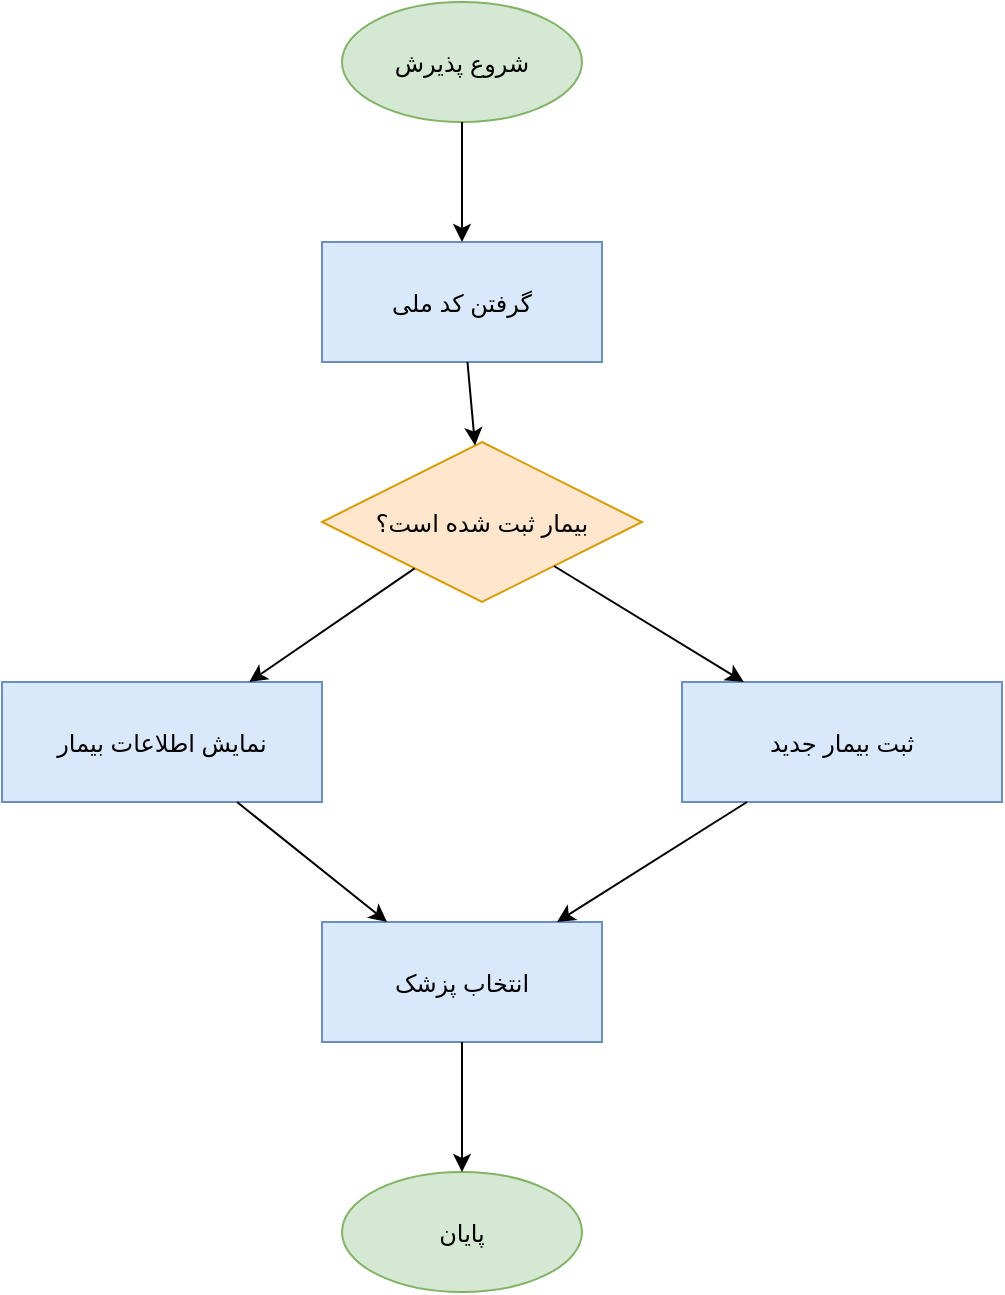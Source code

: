 <mxfile>
    <diagram id="flow1" name="پذیرش بیمار">
        <mxGraphModel dx="954" dy="779" grid="1" gridSize="10" guides="1" tooltips="1" connect="1" arrows="1" fold="1" page="1" pageScale="1" pageWidth="827" pageHeight="1169" math="0" shadow="0">
            <root>
                <mxCell id="0"/>
                <mxCell id="1" parent="0"/>
                <mxCell id="start" value="شروع پذیرش" style="ellipse;fillColor=#d5e8d4;strokeColor=#82b366;" parent="1" vertex="1">
                    <mxGeometry x="210" width="120" height="60" as="geometry"/>
                </mxCell>
                <mxCell id="getCode" value="گرفتن کد ملی" style="rounded=0;fillColor=#dae8fc;strokeColor=#6c8ebf;" parent="1" vertex="1">
                    <mxGeometry x="200" y="120" width="140" height="60" as="geometry"/>
                </mxCell>
                <mxCell id="checkPatient" value="بیمار ثبت شده است؟" style="rhombus;fillColor=#ffe6cc;strokeColor=#d79b00;" parent="1" vertex="1">
                    <mxGeometry x="200" y="220" width="160" height="80" as="geometry"/>
                </mxCell>
                <mxCell id="newPatient" value="ثبت بیمار جدید" style="rounded=0;fillColor=#dae8fc;strokeColor=#6c8ebf;" parent="1" vertex="1">
                    <mxGeometry x="380" y="340" width="160" height="60" as="geometry"/>
                </mxCell>
                <mxCell id="showInfo" value="نمایش اطلاعات بیمار" style="rounded=0;fillColor=#dae8fc;strokeColor=#6c8ebf;" parent="1" vertex="1">
                    <mxGeometry x="40" y="340" width="160" height="60" as="geometry"/>
                </mxCell>
                <mxCell id="chooseDoctor" value="انتخاب پزشک" style="rounded=0;fillColor=#dae8fc;strokeColor=#6c8ebf;" parent="1" vertex="1">
                    <mxGeometry x="200" y="460" width="140" height="60" as="geometry"/>
                </mxCell>
                <mxCell id="end" value="پایان" style="ellipse;fillColor=#d5e8d4;strokeColor=#82b366;" parent="1" vertex="1">
                    <mxGeometry x="210" y="585" width="120" height="60" as="geometry"/>
                </mxCell>
                <mxCell id="edge1" parent="1" source="start" target="getCode" edge="1">
                    <mxGeometry relative="1" as="geometry"/>
                </mxCell>
                <mxCell id="edge2" parent="1" source="getCode" target="checkPatient" edge="1">
                    <mxGeometry relative="1" as="geometry"/>
                </mxCell>
                <mxCell id="edge3" parent="1" source="checkPatient" target="newPatient" edge="1">
                    <mxGeometry relative="1" as="geometry"/>
                </mxCell>
                <mxCell id="edge4" parent="1" source="checkPatient" target="showInfo" edge="1">
                    <mxGeometry relative="1" as="geometry"/>
                </mxCell>
                <mxCell id="edge5" parent="1" source="newPatient" target="chooseDoctor" edge="1">
                    <mxGeometry relative="1" as="geometry"/>
                </mxCell>
                <mxCell id="edge6" parent="1" source="showInfo" target="chooseDoctor" edge="1">
                    <mxGeometry relative="1" as="geometry"/>
                </mxCell>
                <mxCell id="edge7" parent="1" source="chooseDoctor" target="end" edge="1">
                    <mxGeometry relative="1" as="geometry"/>
                </mxCell>
            </root>
        </mxGraphModel>
    </diagram>
</mxfile>